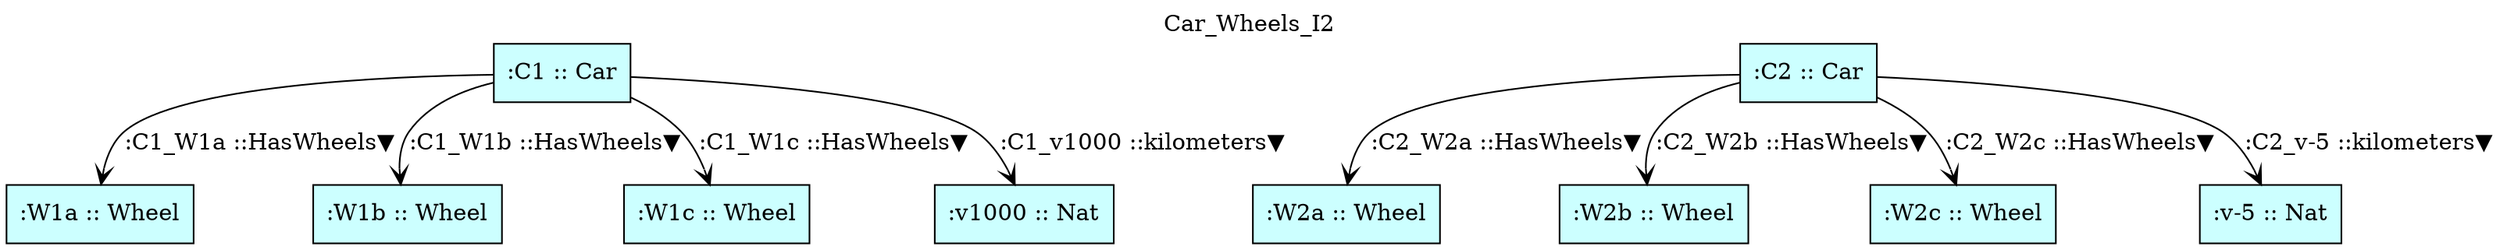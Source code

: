 digraph {graph[label=Car_Wheels_I2,labelloc=tl,labelfontsize=12];
"C1"[shape=box,fillcolor="#CCFFFF",style = filled,label=":C1 :: Car"];
"C2"[shape=box,fillcolor="#CCFFFF",style = filled,label=":C2 :: Car"];
"W1a"[shape=box,fillcolor="#CCFFFF",style = filled,label=":W1a :: Wheel"];
"W1b"[shape=box,fillcolor="#CCFFFF",style = filled,label=":W1b :: Wheel"];
"W1c"[shape=box,fillcolor="#CCFFFF",style = filled,label=":W1c :: Wheel"];
"W2a"[shape=box,fillcolor="#CCFFFF",style = filled,label=":W2a :: Wheel"];
"W2b"[shape=box,fillcolor="#CCFFFF",style = filled,label=":W2b :: Wheel"];
"W2c"[shape=box,fillcolor="#CCFFFF",style = filled,label=":W2c :: Wheel"];
"v1000"[shape=box,fillcolor="#CCFFFF",style = filled,label=":v1000 :: Nat"];
"v-5"[shape=box,fillcolor="#CCFFFF",style = filled,label=":v-5 :: Nat"];

"C1"->"W1a"[label=":C1_W1a ::HasWheels▼",arrowhead=vee];
"C1"->"W1b"[label=":C1_W1b ::HasWheels▼",arrowhead=vee];
"C1"->"W1c"[label=":C1_W1c ::HasWheels▼",arrowhead=vee];
"C2"->"W2a"[label=":C2_W2a ::HasWheels▼",arrowhead=vee];
"C2"->"W2b"[label=":C2_W2b ::HasWheels▼",arrowhead=vee];
"C2"->"W2c"[label=":C2_W2c ::HasWheels▼",arrowhead=vee];
"C1"->"v1000"[label=":C1_v1000 ::kilometers▼",arrowhead=vee];
"C2"->"v-5"[label=":C2_v-5 ::kilometers▼",arrowhead=vee];
}